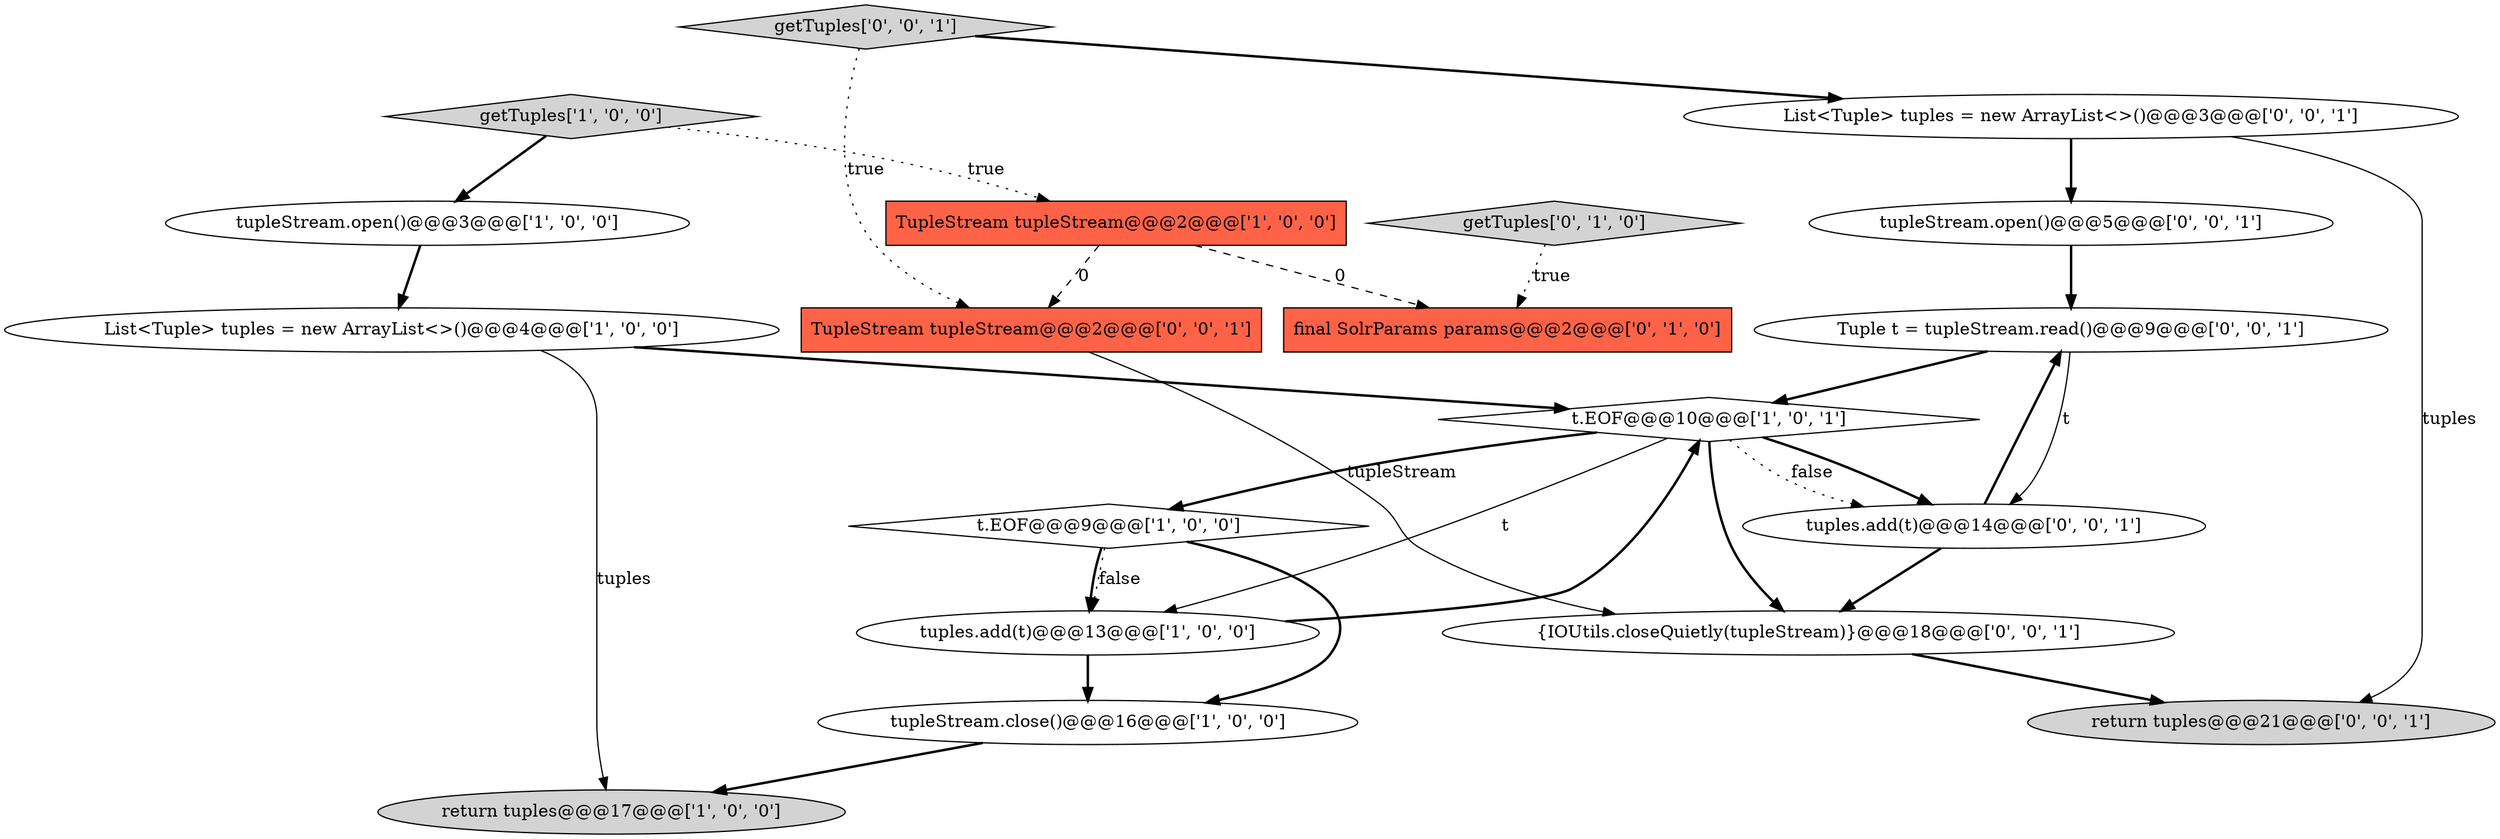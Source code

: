 digraph {
12 [style = filled, label = "TupleStream tupleStream@@@2@@@['0', '0', '1']", fillcolor = tomato, shape = box image = "AAA0AAABBB3BBB"];
2 [style = filled, label = "tupleStream.open()@@@3@@@['1', '0', '0']", fillcolor = white, shape = ellipse image = "AAA0AAABBB1BBB"];
0 [style = filled, label = "t.EOF@@@9@@@['1', '0', '0']", fillcolor = white, shape = diamond image = "AAA0AAABBB1BBB"];
6 [style = filled, label = "return tuples@@@17@@@['1', '0', '0']", fillcolor = lightgray, shape = ellipse image = "AAA0AAABBB1BBB"];
3 [style = filled, label = "getTuples['1', '0', '0']", fillcolor = lightgray, shape = diamond image = "AAA0AAABBB1BBB"];
13 [style = filled, label = "tuples.add(t)@@@14@@@['0', '0', '1']", fillcolor = white, shape = ellipse image = "AAA0AAABBB3BBB"];
16 [style = filled, label = "return tuples@@@21@@@['0', '0', '1']", fillcolor = lightgray, shape = ellipse image = "AAA0AAABBB3BBB"];
18 [style = filled, label = "getTuples['0', '0', '1']", fillcolor = lightgray, shape = diamond image = "AAA0AAABBB3BBB"];
7 [style = filled, label = "TupleStream tupleStream@@@2@@@['1', '0', '0']", fillcolor = tomato, shape = box image = "AAA1AAABBB1BBB"];
4 [style = filled, label = "t.EOF@@@10@@@['1', '0', '1']", fillcolor = white, shape = diamond image = "AAA0AAABBB1BBB"];
10 [style = filled, label = "final SolrParams params@@@2@@@['0', '1', '0']", fillcolor = tomato, shape = box image = "AAA1AAABBB2BBB"];
11 [style = filled, label = "List<Tuple> tuples = new ArrayList<>()@@@3@@@['0', '0', '1']", fillcolor = white, shape = ellipse image = "AAA0AAABBB3BBB"];
14 [style = filled, label = "tupleStream.open()@@@5@@@['0', '0', '1']", fillcolor = white, shape = ellipse image = "AAA0AAABBB3BBB"];
17 [style = filled, label = "Tuple t = tupleStream.read()@@@9@@@['0', '0', '1']", fillcolor = white, shape = ellipse image = "AAA0AAABBB3BBB"];
9 [style = filled, label = "getTuples['0', '1', '0']", fillcolor = lightgray, shape = diamond image = "AAA0AAABBB2BBB"];
8 [style = filled, label = "List<Tuple> tuples = new ArrayList<>()@@@4@@@['1', '0', '0']", fillcolor = white, shape = ellipse image = "AAA0AAABBB1BBB"];
5 [style = filled, label = "tuples.add(t)@@@13@@@['1', '0', '0']", fillcolor = white, shape = ellipse image = "AAA0AAABBB1BBB"];
15 [style = filled, label = "{IOUtils.closeQuietly(tupleStream)}@@@18@@@['0', '0', '1']", fillcolor = white, shape = ellipse image = "AAA0AAABBB3BBB"];
1 [style = filled, label = "tupleStream.close()@@@16@@@['1', '0', '0']", fillcolor = white, shape = ellipse image = "AAA0AAABBB1BBB"];
3->7 [style = dotted, label="true"];
11->16 [style = solid, label="tuples"];
11->14 [style = bold, label=""];
4->13 [style = bold, label=""];
18->11 [style = bold, label=""];
4->15 [style = bold, label=""];
12->15 [style = solid, label="tupleStream"];
14->17 [style = bold, label=""];
17->13 [style = solid, label="t"];
15->16 [style = bold, label=""];
8->6 [style = solid, label="tuples"];
4->13 [style = dotted, label="false"];
4->0 [style = bold, label=""];
5->1 [style = bold, label=""];
13->17 [style = bold, label=""];
1->6 [style = bold, label=""];
18->12 [style = dotted, label="true"];
3->2 [style = bold, label=""];
0->1 [style = bold, label=""];
5->4 [style = bold, label=""];
0->5 [style = dotted, label="false"];
7->12 [style = dashed, label="0"];
7->10 [style = dashed, label="0"];
13->15 [style = bold, label=""];
8->4 [style = bold, label=""];
9->10 [style = dotted, label="true"];
4->5 [style = solid, label="t"];
17->4 [style = bold, label=""];
2->8 [style = bold, label=""];
0->5 [style = bold, label=""];
}
